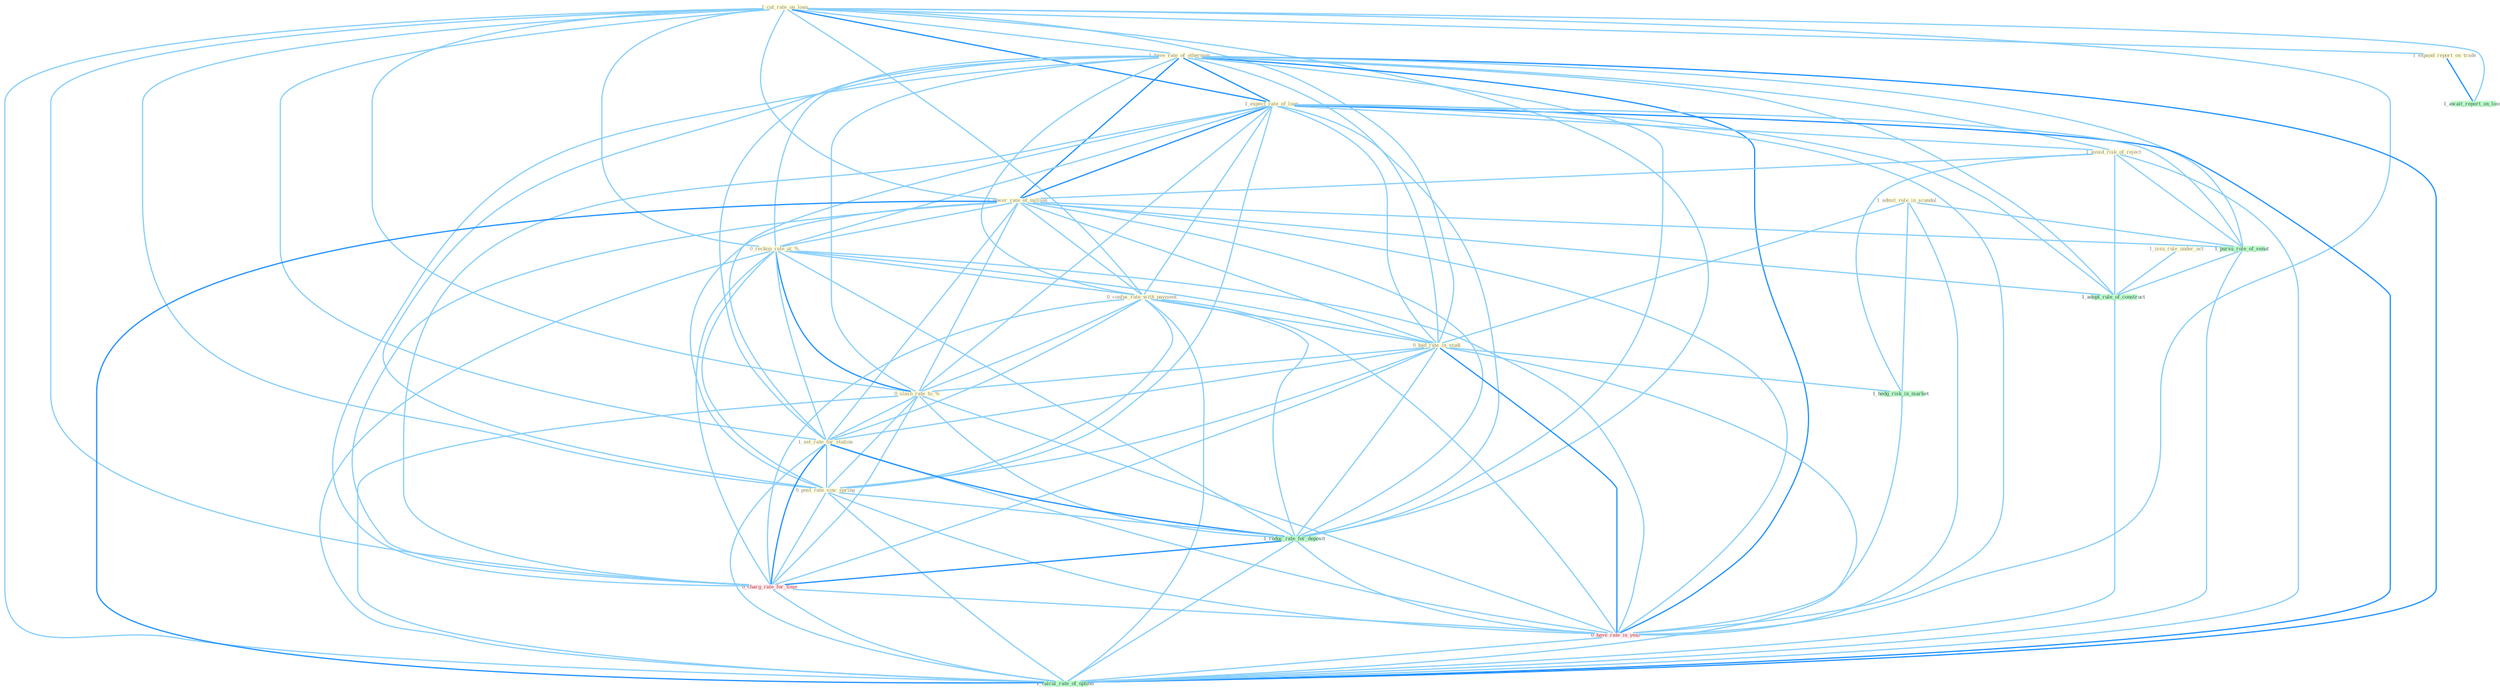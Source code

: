 Graph G{ 
    node
    [shape=polygon,style=filled,width=.5,height=.06,color="#BDFCC9",fixedsize=true,fontsize=4,
    fontcolor="#2f4f4f"];
    {node
    [color="#ffffe0", fontcolor="#8b7d6b"] "1_cut_rate_on_loan " "1_have_rate_of_othernum " "1_issu_rule_under_act " "1_expect_rate_of_loan " "1_avoid_risk_of_reject " "1_expand_report_on_trade " "1_lower_rate_of_million " "0_reckon_rate_at_% " "1_admit_role_in_scandal " "0_confus_rate_with_payment " "0_had_rate_in_studi " "0_slash_rate_to_% " "1_set_rate_for_station " "0_post_rate_sinc_spring "}
{node [color="#fff0f5", fontcolor="#b22222"] "0_charg_rate_for_time " "0_have_rate_in_year "}
edge [color="#B0E2FF"];

	"1_cut_rate_on_loan " -- "1_have_rate_of_othernum " [w="1", color="#87cefa" ];
	"1_cut_rate_on_loan " -- "1_expect_rate_of_loan " [w="2", color="#1e90ff" , len=0.8];
	"1_cut_rate_on_loan " -- "1_expand_report_on_trade " [w="1", color="#87cefa" ];
	"1_cut_rate_on_loan " -- "1_lower_rate_of_million " [w="1", color="#87cefa" ];
	"1_cut_rate_on_loan " -- "0_reckon_rate_at_% " [w="1", color="#87cefa" ];
	"1_cut_rate_on_loan " -- "0_confus_rate_with_payment " [w="1", color="#87cefa" ];
	"1_cut_rate_on_loan " -- "0_had_rate_in_studi " [w="1", color="#87cefa" ];
	"1_cut_rate_on_loan " -- "0_slash_rate_to_% " [w="1", color="#87cefa" ];
	"1_cut_rate_on_loan " -- "1_set_rate_for_station " [w="1", color="#87cefa" ];
	"1_cut_rate_on_loan " -- "0_post_rate_sinc_spring " [w="1", color="#87cefa" ];
	"1_cut_rate_on_loan " -- "1_await_report_on_loss " [w="1", color="#87cefa" ];
	"1_cut_rate_on_loan " -- "1_reduc_rate_for_deposit " [w="1", color="#87cefa" ];
	"1_cut_rate_on_loan " -- "0_charg_rate_for_time " [w="1", color="#87cefa" ];
	"1_cut_rate_on_loan " -- "0_have_rate_in_year " [w="1", color="#87cefa" ];
	"1_cut_rate_on_loan " -- "1_calcul_rate_of_option " [w="1", color="#87cefa" ];
	"1_have_rate_of_othernum " -- "1_expect_rate_of_loan " [w="2", color="#1e90ff" , len=0.8];
	"1_have_rate_of_othernum " -- "1_avoid_risk_of_reject " [w="1", color="#87cefa" ];
	"1_have_rate_of_othernum " -- "1_lower_rate_of_million " [w="2", color="#1e90ff" , len=0.8];
	"1_have_rate_of_othernum " -- "0_reckon_rate_at_% " [w="1", color="#87cefa" ];
	"1_have_rate_of_othernum " -- "0_confus_rate_with_payment " [w="1", color="#87cefa" ];
	"1_have_rate_of_othernum " -- "0_had_rate_in_studi " [w="1", color="#87cefa" ];
	"1_have_rate_of_othernum " -- "0_slash_rate_to_% " [w="1", color="#87cefa" ];
	"1_have_rate_of_othernum " -- "1_set_rate_for_station " [w="1", color="#87cefa" ];
	"1_have_rate_of_othernum " -- "0_post_rate_sinc_spring " [w="1", color="#87cefa" ];
	"1_have_rate_of_othernum " -- "1_pursu_role_of_senat " [w="1", color="#87cefa" ];
	"1_have_rate_of_othernum " -- "1_reduc_rate_for_deposit " [w="1", color="#87cefa" ];
	"1_have_rate_of_othernum " -- "0_charg_rate_for_time " [w="1", color="#87cefa" ];
	"1_have_rate_of_othernum " -- "1_adopt_rule_of_construct " [w="1", color="#87cefa" ];
	"1_have_rate_of_othernum " -- "0_have_rate_in_year " [w="2", color="#1e90ff" , len=0.8];
	"1_have_rate_of_othernum " -- "1_calcul_rate_of_option " [w="2", color="#1e90ff" , len=0.8];
	"1_issu_rule_under_act " -- "1_adopt_rule_of_construct " [w="1", color="#87cefa" ];
	"1_expect_rate_of_loan " -- "1_avoid_risk_of_reject " [w="1", color="#87cefa" ];
	"1_expect_rate_of_loan " -- "1_lower_rate_of_million " [w="2", color="#1e90ff" , len=0.8];
	"1_expect_rate_of_loan " -- "0_reckon_rate_at_% " [w="1", color="#87cefa" ];
	"1_expect_rate_of_loan " -- "0_confus_rate_with_payment " [w="1", color="#87cefa" ];
	"1_expect_rate_of_loan " -- "0_had_rate_in_studi " [w="1", color="#87cefa" ];
	"1_expect_rate_of_loan " -- "0_slash_rate_to_% " [w="1", color="#87cefa" ];
	"1_expect_rate_of_loan " -- "1_set_rate_for_station " [w="1", color="#87cefa" ];
	"1_expect_rate_of_loan " -- "0_post_rate_sinc_spring " [w="1", color="#87cefa" ];
	"1_expect_rate_of_loan " -- "1_pursu_role_of_senat " [w="1", color="#87cefa" ];
	"1_expect_rate_of_loan " -- "1_reduc_rate_for_deposit " [w="1", color="#87cefa" ];
	"1_expect_rate_of_loan " -- "0_charg_rate_for_time " [w="1", color="#87cefa" ];
	"1_expect_rate_of_loan " -- "1_adopt_rule_of_construct " [w="1", color="#87cefa" ];
	"1_expect_rate_of_loan " -- "0_have_rate_in_year " [w="1", color="#87cefa" ];
	"1_expect_rate_of_loan " -- "1_calcul_rate_of_option " [w="2", color="#1e90ff" , len=0.8];
	"1_avoid_risk_of_reject " -- "1_lower_rate_of_million " [w="1", color="#87cefa" ];
	"1_avoid_risk_of_reject " -- "1_pursu_role_of_senat " [w="1", color="#87cefa" ];
	"1_avoid_risk_of_reject " -- "1_adopt_rule_of_construct " [w="1", color="#87cefa" ];
	"1_avoid_risk_of_reject " -- "1_hedg_risk_in_market " [w="1", color="#87cefa" ];
	"1_avoid_risk_of_reject " -- "1_calcul_rate_of_option " [w="1", color="#87cefa" ];
	"1_expand_report_on_trade " -- "1_await_report_on_loss " [w="2", color="#1e90ff" , len=0.8];
	"1_lower_rate_of_million " -- "0_reckon_rate_at_% " [w="1", color="#87cefa" ];
	"1_lower_rate_of_million " -- "0_confus_rate_with_payment " [w="1", color="#87cefa" ];
	"1_lower_rate_of_million " -- "0_had_rate_in_studi " [w="1", color="#87cefa" ];
	"1_lower_rate_of_million " -- "0_slash_rate_to_% " [w="1", color="#87cefa" ];
	"1_lower_rate_of_million " -- "1_set_rate_for_station " [w="1", color="#87cefa" ];
	"1_lower_rate_of_million " -- "0_post_rate_sinc_spring " [w="1", color="#87cefa" ];
	"1_lower_rate_of_million " -- "1_pursu_role_of_senat " [w="1", color="#87cefa" ];
	"1_lower_rate_of_million " -- "1_reduc_rate_for_deposit " [w="1", color="#87cefa" ];
	"1_lower_rate_of_million " -- "0_charg_rate_for_time " [w="1", color="#87cefa" ];
	"1_lower_rate_of_million " -- "1_adopt_rule_of_construct " [w="1", color="#87cefa" ];
	"1_lower_rate_of_million " -- "0_have_rate_in_year " [w="1", color="#87cefa" ];
	"1_lower_rate_of_million " -- "1_calcul_rate_of_option " [w="2", color="#1e90ff" , len=0.8];
	"0_reckon_rate_at_% " -- "0_confus_rate_with_payment " [w="1", color="#87cefa" ];
	"0_reckon_rate_at_% " -- "0_had_rate_in_studi " [w="1", color="#87cefa" ];
	"0_reckon_rate_at_% " -- "0_slash_rate_to_% " [w="2", color="#1e90ff" , len=0.8];
	"0_reckon_rate_at_% " -- "1_set_rate_for_station " [w="1", color="#87cefa" ];
	"0_reckon_rate_at_% " -- "0_post_rate_sinc_spring " [w="1", color="#87cefa" ];
	"0_reckon_rate_at_% " -- "1_reduc_rate_for_deposit " [w="1", color="#87cefa" ];
	"0_reckon_rate_at_% " -- "0_charg_rate_for_time " [w="1", color="#87cefa" ];
	"0_reckon_rate_at_% " -- "0_have_rate_in_year " [w="1", color="#87cefa" ];
	"0_reckon_rate_at_% " -- "1_calcul_rate_of_option " [w="1", color="#87cefa" ];
	"1_admit_role_in_scandal " -- "0_had_rate_in_studi " [w="1", color="#87cefa" ];
	"1_admit_role_in_scandal " -- "1_pursu_role_of_senat " [w="1", color="#87cefa" ];
	"1_admit_role_in_scandal " -- "1_hedg_risk_in_market " [w="1", color="#87cefa" ];
	"1_admit_role_in_scandal " -- "0_have_rate_in_year " [w="1", color="#87cefa" ];
	"0_confus_rate_with_payment " -- "0_had_rate_in_studi " [w="1", color="#87cefa" ];
	"0_confus_rate_with_payment " -- "0_slash_rate_to_% " [w="1", color="#87cefa" ];
	"0_confus_rate_with_payment " -- "1_set_rate_for_station " [w="1", color="#87cefa" ];
	"0_confus_rate_with_payment " -- "0_post_rate_sinc_spring " [w="1", color="#87cefa" ];
	"0_confus_rate_with_payment " -- "1_reduc_rate_for_deposit " [w="1", color="#87cefa" ];
	"0_confus_rate_with_payment " -- "0_charg_rate_for_time " [w="1", color="#87cefa" ];
	"0_confus_rate_with_payment " -- "0_have_rate_in_year " [w="1", color="#87cefa" ];
	"0_confus_rate_with_payment " -- "1_calcul_rate_of_option " [w="1", color="#87cefa" ];
	"0_had_rate_in_studi " -- "0_slash_rate_to_% " [w="1", color="#87cefa" ];
	"0_had_rate_in_studi " -- "1_set_rate_for_station " [w="1", color="#87cefa" ];
	"0_had_rate_in_studi " -- "0_post_rate_sinc_spring " [w="1", color="#87cefa" ];
	"0_had_rate_in_studi " -- "1_reduc_rate_for_deposit " [w="1", color="#87cefa" ];
	"0_had_rate_in_studi " -- "0_charg_rate_for_time " [w="1", color="#87cefa" ];
	"0_had_rate_in_studi " -- "1_hedg_risk_in_market " [w="1", color="#87cefa" ];
	"0_had_rate_in_studi " -- "0_have_rate_in_year " [w="2", color="#1e90ff" , len=0.8];
	"0_had_rate_in_studi " -- "1_calcul_rate_of_option " [w="1", color="#87cefa" ];
	"0_slash_rate_to_% " -- "1_set_rate_for_station " [w="1", color="#87cefa" ];
	"0_slash_rate_to_% " -- "0_post_rate_sinc_spring " [w="1", color="#87cefa" ];
	"0_slash_rate_to_% " -- "1_reduc_rate_for_deposit " [w="1", color="#87cefa" ];
	"0_slash_rate_to_% " -- "0_charg_rate_for_time " [w="1", color="#87cefa" ];
	"0_slash_rate_to_% " -- "0_have_rate_in_year " [w="1", color="#87cefa" ];
	"0_slash_rate_to_% " -- "1_calcul_rate_of_option " [w="1", color="#87cefa" ];
	"1_set_rate_for_station " -- "0_post_rate_sinc_spring " [w="1", color="#87cefa" ];
	"1_set_rate_for_station " -- "1_reduc_rate_for_deposit " [w="2", color="#1e90ff" , len=0.8];
	"1_set_rate_for_station " -- "0_charg_rate_for_time " [w="2", color="#1e90ff" , len=0.8];
	"1_set_rate_for_station " -- "0_have_rate_in_year " [w="1", color="#87cefa" ];
	"1_set_rate_for_station " -- "1_calcul_rate_of_option " [w="1", color="#87cefa" ];
	"0_post_rate_sinc_spring " -- "1_reduc_rate_for_deposit " [w="1", color="#87cefa" ];
	"0_post_rate_sinc_spring " -- "0_charg_rate_for_time " [w="1", color="#87cefa" ];
	"0_post_rate_sinc_spring " -- "0_have_rate_in_year " [w="1", color="#87cefa" ];
	"0_post_rate_sinc_spring " -- "1_calcul_rate_of_option " [w="1", color="#87cefa" ];
	"1_pursu_role_of_senat " -- "1_adopt_rule_of_construct " [w="1", color="#87cefa" ];
	"1_pursu_role_of_senat " -- "1_calcul_rate_of_option " [w="1", color="#87cefa" ];
	"1_reduc_rate_for_deposit " -- "0_charg_rate_for_time " [w="2", color="#1e90ff" , len=0.8];
	"1_reduc_rate_for_deposit " -- "0_have_rate_in_year " [w="1", color="#87cefa" ];
	"1_reduc_rate_for_deposit " -- "1_calcul_rate_of_option " [w="1", color="#87cefa" ];
	"0_charg_rate_for_time " -- "0_have_rate_in_year " [w="1", color="#87cefa" ];
	"0_charg_rate_for_time " -- "1_calcul_rate_of_option " [w="1", color="#87cefa" ];
	"1_adopt_rule_of_construct " -- "1_calcul_rate_of_option " [w="1", color="#87cefa" ];
	"1_hedg_risk_in_market " -- "0_have_rate_in_year " [w="1", color="#87cefa" ];
	"0_have_rate_in_year " -- "1_calcul_rate_of_option " [w="1", color="#87cefa" ];
}